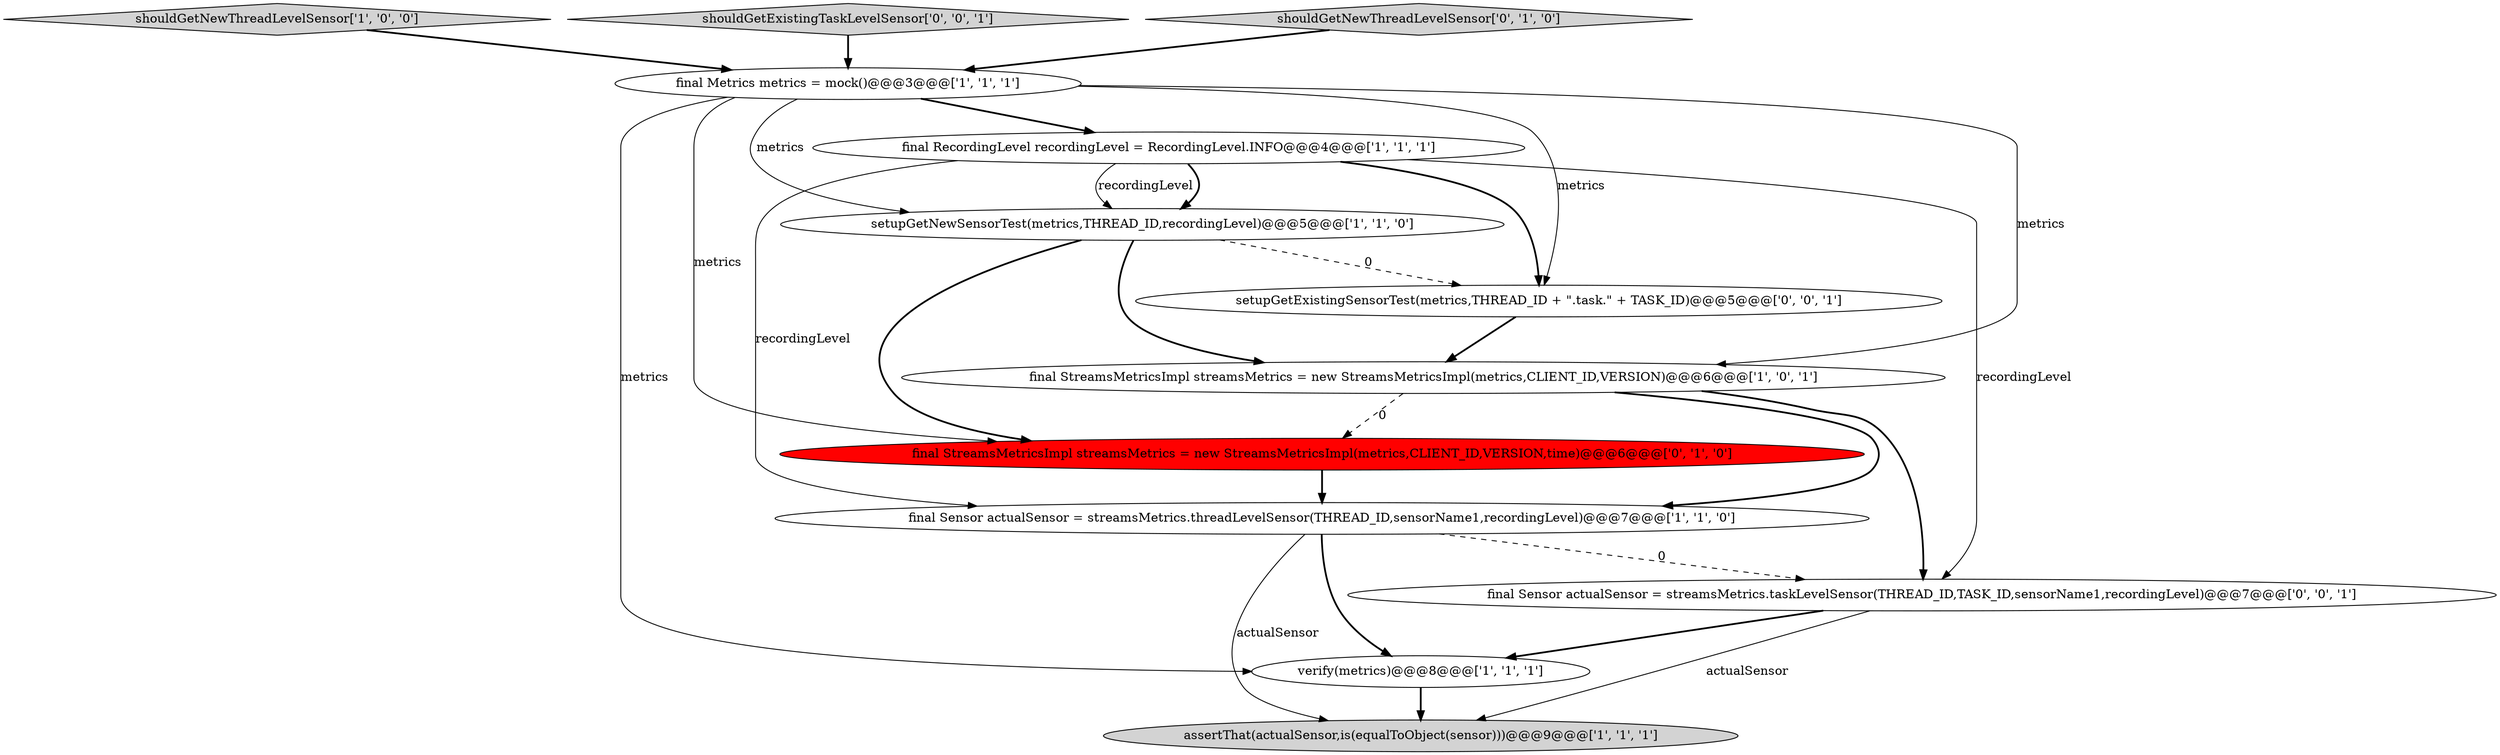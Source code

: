 digraph {
7 [style = filled, label = "final Metrics metrics = mock()@@@3@@@['1', '1', '1']", fillcolor = white, shape = ellipse image = "AAA0AAABBB1BBB"];
0 [style = filled, label = "final RecordingLevel recordingLevel = RecordingLevel.INFO@@@4@@@['1', '1', '1']", fillcolor = white, shape = ellipse image = "AAA0AAABBB1BBB"];
1 [style = filled, label = "assertThat(actualSensor,is(equalToObject(sensor)))@@@9@@@['1', '1', '1']", fillcolor = lightgray, shape = ellipse image = "AAA0AAABBB1BBB"];
6 [style = filled, label = "verify(metrics)@@@8@@@['1', '1', '1']", fillcolor = white, shape = ellipse image = "AAA0AAABBB1BBB"];
8 [style = filled, label = "final StreamsMetricsImpl streamsMetrics = new StreamsMetricsImpl(metrics,CLIENT_ID,VERSION,time)@@@6@@@['0', '1', '0']", fillcolor = red, shape = ellipse image = "AAA1AAABBB2BBB"];
4 [style = filled, label = "shouldGetNewThreadLevelSensor['1', '0', '0']", fillcolor = lightgray, shape = diamond image = "AAA0AAABBB1BBB"];
5 [style = filled, label = "final Sensor actualSensor = streamsMetrics.threadLevelSensor(THREAD_ID,sensorName1,recordingLevel)@@@7@@@['1', '1', '0']", fillcolor = white, shape = ellipse image = "AAA0AAABBB1BBB"];
11 [style = filled, label = "final Sensor actualSensor = streamsMetrics.taskLevelSensor(THREAD_ID,TASK_ID,sensorName1,recordingLevel)@@@7@@@['0', '0', '1']", fillcolor = white, shape = ellipse image = "AAA0AAABBB3BBB"];
3 [style = filled, label = "final StreamsMetricsImpl streamsMetrics = new StreamsMetricsImpl(metrics,CLIENT_ID,VERSION)@@@6@@@['1', '0', '1']", fillcolor = white, shape = ellipse image = "AAA0AAABBB1BBB"];
2 [style = filled, label = "setupGetNewSensorTest(metrics,THREAD_ID,recordingLevel)@@@5@@@['1', '1', '0']", fillcolor = white, shape = ellipse image = "AAA0AAABBB1BBB"];
10 [style = filled, label = "shouldGetExistingTaskLevelSensor['0', '0', '1']", fillcolor = lightgray, shape = diamond image = "AAA0AAABBB3BBB"];
12 [style = filled, label = "setupGetExistingSensorTest(metrics,THREAD_ID + \".task.\" + TASK_ID)@@@5@@@['0', '0', '1']", fillcolor = white, shape = ellipse image = "AAA0AAABBB3BBB"];
9 [style = filled, label = "shouldGetNewThreadLevelSensor['0', '1', '0']", fillcolor = lightgray, shape = diamond image = "AAA0AAABBB2BBB"];
0->12 [style = bold, label=""];
11->6 [style = bold, label=""];
2->3 [style = bold, label=""];
0->2 [style = bold, label=""];
3->11 [style = bold, label=""];
7->0 [style = bold, label=""];
11->1 [style = solid, label="actualSensor"];
9->7 [style = bold, label=""];
7->3 [style = solid, label="metrics"];
10->7 [style = bold, label=""];
4->7 [style = bold, label=""];
0->2 [style = solid, label="recordingLevel"];
7->6 [style = solid, label="metrics"];
7->12 [style = solid, label="metrics"];
6->1 [style = bold, label=""];
2->12 [style = dashed, label="0"];
3->5 [style = bold, label=""];
5->6 [style = bold, label=""];
8->5 [style = bold, label=""];
5->11 [style = dashed, label="0"];
3->8 [style = dashed, label="0"];
5->1 [style = solid, label="actualSensor"];
12->3 [style = bold, label=""];
0->11 [style = solid, label="recordingLevel"];
0->5 [style = solid, label="recordingLevel"];
7->2 [style = solid, label="metrics"];
2->8 [style = bold, label=""];
7->8 [style = solid, label="metrics"];
}
